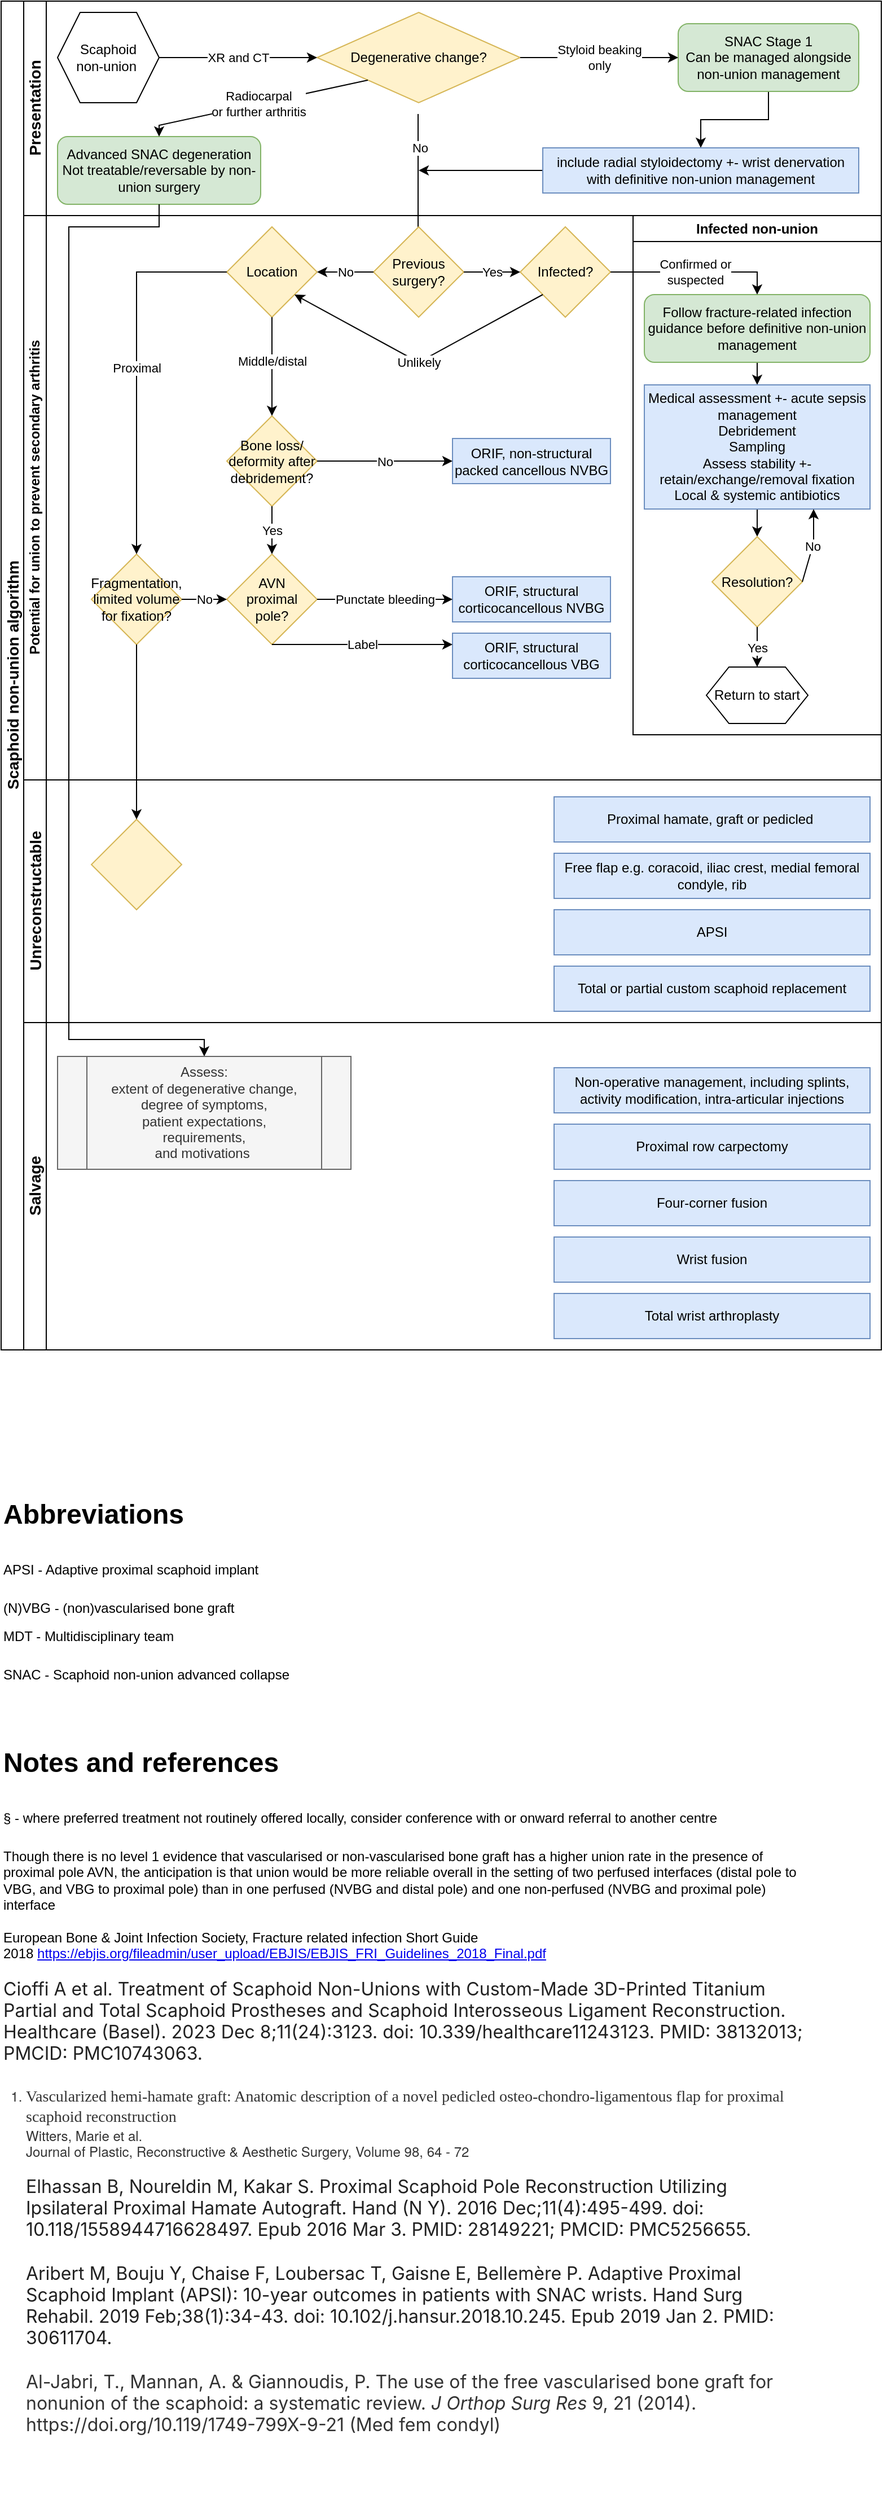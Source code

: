 <mxfile version="24.7.17">
  <diagram id="prtHgNgQTEPvFCAcTncT" name="Page-1">
    <mxGraphModel dx="905" dy="982" grid="1" gridSize="10" guides="1" tooltips="1" connect="1" arrows="1" fold="1" page="1" pageScale="1" pageWidth="827" pageHeight="1169" math="0" shadow="0">
      <root>
        <mxCell id="0" />
        <mxCell id="1" parent="0" />
        <mxCell id="dNxyNK7c78bLwvsdeMH5-19" value="Scaphoid non-union algorithm" style="swimlane;html=1;childLayout=stackLayout;resizeParent=1;resizeParentMax=0;horizontal=0;startSize=20;horizontalStack=0;fontSize=14;" parent="1" vertex="1">
          <mxGeometry x="40" y="40" width="780" height="1195" as="geometry" />
        </mxCell>
        <mxCell id="dNxyNK7c78bLwvsdeMH5-20" value="Presentation" style="swimlane;html=1;startSize=20;horizontal=0;fontSize=14;" parent="dNxyNK7c78bLwvsdeMH5-19" vertex="1">
          <mxGeometry x="20" width="760" height="190" as="geometry" />
        </mxCell>
        <mxCell id="KyIwBhKpUNpI25Vdc8Lh-61" value="Degenerative change?" style="rhombus;whiteSpace=wrap;html=1;fillColor=#fff2cc;strokeColor=#d6b656;" parent="dNxyNK7c78bLwvsdeMH5-20" vertex="1">
          <mxGeometry x="260" y="10" width="180" height="80" as="geometry" />
        </mxCell>
        <mxCell id="KyIwBhKpUNpI25Vdc8Lh-89" value="" style="edgeStyle=orthogonalEdgeStyle;rounded=0;orthogonalLoop=1;jettySize=auto;html=1;" parent="dNxyNK7c78bLwvsdeMH5-20" source="KyIwBhKpUNpI25Vdc8Lh-63" target="KyIwBhKpUNpI25Vdc8Lh-88" edge="1">
          <mxGeometry relative="1" as="geometry" />
        </mxCell>
        <mxCell id="KyIwBhKpUNpI25Vdc8Lh-63" value="SNAC Stage 1&lt;div&gt;Can be managed alongside non-union management&lt;/div&gt;" style="rounded=1;whiteSpace=wrap;html=1;fillColor=#d5e8d4;strokeColor=#82b366;" parent="dNxyNK7c78bLwvsdeMH5-20" vertex="1">
          <mxGeometry x="580" y="20" width="160" height="60" as="geometry" />
        </mxCell>
        <mxCell id="KyIwBhKpUNpI25Vdc8Lh-64" value="" style="endArrow=classic;html=1;rounded=0;entryX=0;entryY=0.5;entryDx=0;entryDy=0;exitX=1;exitY=0.5;exitDx=0;exitDy=0;" parent="dNxyNK7c78bLwvsdeMH5-20" source="KyIwBhKpUNpI25Vdc8Lh-61" target="KyIwBhKpUNpI25Vdc8Lh-63" edge="1">
          <mxGeometry relative="1" as="geometry">
            <mxPoint x="390" y="49.5" as="sourcePoint" />
            <mxPoint x="490" y="49.5" as="targetPoint" />
          </mxGeometry>
        </mxCell>
        <mxCell id="KyIwBhKpUNpI25Vdc8Lh-65" value="Styloid beaking&lt;div&gt;only&lt;/div&gt;" style="edgeLabel;resizable=0;html=1;;align=center;verticalAlign=middle;" parent="KyIwBhKpUNpI25Vdc8Lh-64" connectable="0" vertex="1">
          <mxGeometry relative="1" as="geometry" />
        </mxCell>
        <mxCell id="KyIwBhKpUNpI25Vdc8Lh-66" value="Scaphoid&lt;div&gt;non-union&amp;nbsp;&lt;/div&gt;" style="shape=hexagon;perimeter=hexagonPerimeter2;whiteSpace=wrap;html=1;fixedSize=1;" parent="dNxyNK7c78bLwvsdeMH5-20" vertex="1">
          <mxGeometry x="30" y="10" width="90" height="80" as="geometry" />
        </mxCell>
        <mxCell id="KyIwBhKpUNpI25Vdc8Lh-59" value="Advanced SNAC degeneration&lt;div&gt;Not treatable/reversable by non-union surgery&lt;/div&gt;" style="rounded=1;whiteSpace=wrap;html=1;fillColor=#d5e8d4;strokeColor=#82b366;" parent="dNxyNK7c78bLwvsdeMH5-20" vertex="1">
          <mxGeometry x="30" y="120" width="180" height="60" as="geometry" />
        </mxCell>
        <mxCell id="KyIwBhKpUNpI25Vdc8Lh-67" value="" style="endArrow=classic;html=1;rounded=0;exitX=0;exitY=1;exitDx=0;exitDy=0;entryX=0.5;entryY=0;entryDx=0;entryDy=0;" parent="dNxyNK7c78bLwvsdeMH5-20" source="KyIwBhKpUNpI25Vdc8Lh-61" target="KyIwBhKpUNpI25Vdc8Lh-59" edge="1">
          <mxGeometry relative="1" as="geometry">
            <mxPoint x="240" y="90" as="sourcePoint" />
            <mxPoint x="60" y="150" as="targetPoint" />
            <Array as="points">
              <mxPoint x="120" y="110" />
            </Array>
          </mxGeometry>
        </mxCell>
        <mxCell id="KyIwBhKpUNpI25Vdc8Lh-68" value="Radiocarpal&lt;div&gt;or further arthritis&lt;/div&gt;" style="edgeLabel;resizable=0;html=1;;align=center;verticalAlign=middle;" parent="KyIwBhKpUNpI25Vdc8Lh-67" connectable="0" vertex="1">
          <mxGeometry relative="1" as="geometry" />
        </mxCell>
        <mxCell id="KyIwBhKpUNpI25Vdc8Lh-69" value="" style="endArrow=classic;html=1;rounded=0;exitX=1;exitY=0.5;exitDx=0;exitDy=0;entryX=0;entryY=0.5;entryDx=0;entryDy=0;" parent="dNxyNK7c78bLwvsdeMH5-20" source="KyIwBhKpUNpI25Vdc8Lh-66" target="KyIwBhKpUNpI25Vdc8Lh-61" edge="1">
          <mxGeometry relative="1" as="geometry">
            <mxPoint x="130" y="49.5" as="sourcePoint" />
            <mxPoint x="230" y="49.5" as="targetPoint" />
          </mxGeometry>
        </mxCell>
        <mxCell id="KyIwBhKpUNpI25Vdc8Lh-70" value="XR and CT" style="edgeLabel;resizable=0;html=1;;align=center;verticalAlign=middle;" parent="KyIwBhKpUNpI25Vdc8Lh-69" connectable="0" vertex="1">
          <mxGeometry relative="1" as="geometry" />
        </mxCell>
        <mxCell id="GJUMKdBJynLQCOJIfzVS-9" style="edgeStyle=orthogonalEdgeStyle;rounded=0;orthogonalLoop=1;jettySize=auto;html=1;exitX=0;exitY=0.5;exitDx=0;exitDy=0;" parent="dNxyNK7c78bLwvsdeMH5-20" source="KyIwBhKpUNpI25Vdc8Lh-88" edge="1">
          <mxGeometry relative="1" as="geometry">
            <mxPoint x="350" y="150" as="targetPoint" />
          </mxGeometry>
        </mxCell>
        <mxCell id="KyIwBhKpUNpI25Vdc8Lh-88" value="include radial styloidectomy +- wrist denervation with definitive non-union management" style="rounded=0;whiteSpace=wrap;html=1;fontFamily=Helvetica;fontSize=12;align=center;fillColor=#dae8fc;strokeColor=#6c8ebf;" parent="dNxyNK7c78bLwvsdeMH5-20" vertex="1">
          <mxGeometry x="460" y="130" width="280" height="40" as="geometry" />
        </mxCell>
        <mxCell id="GJUMKdBJynLQCOJIfzVS-7" value="" style="endArrow=classic;html=1;rounded=0;exitX=0.5;exitY=1;exitDx=0;exitDy=0;" parent="dNxyNK7c78bLwvsdeMH5-20" edge="1">
          <mxGeometry relative="1" as="geometry">
            <mxPoint x="349.5" y="100" as="sourcePoint" />
            <mxPoint x="349.5" y="270" as="targetPoint" />
            <Array as="points">
              <mxPoint x="349.5" y="130" />
            </Array>
          </mxGeometry>
        </mxCell>
        <mxCell id="GJUMKdBJynLQCOJIfzVS-8" value="No" style="edgeLabel;resizable=0;html=1;;align=center;verticalAlign=middle;" parent="GJUMKdBJynLQCOJIfzVS-7" connectable="0" vertex="1">
          <mxGeometry relative="1" as="geometry">
            <mxPoint x="1" y="-55" as="offset" />
          </mxGeometry>
        </mxCell>
        <mxCell id="dNxyNK7c78bLwvsdeMH5-21" value="Potential for union to prevent secondary arthritis" style="swimlane;html=1;startSize=20;horizontal=0;" parent="dNxyNK7c78bLwvsdeMH5-19" vertex="1">
          <mxGeometry x="20" y="190" width="760" height="500" as="geometry" />
        </mxCell>
        <mxCell id="KyIwBhKpUNpI25Vdc8Lh-51" value="Infected non-union" style="swimlane;whiteSpace=wrap;html=1;" parent="dNxyNK7c78bLwvsdeMH5-21" vertex="1">
          <mxGeometry x="540" width="220" height="460" as="geometry" />
        </mxCell>
        <mxCell id="GJUMKdBJynLQCOJIfzVS-12" style="edgeStyle=orthogonalEdgeStyle;rounded=0;orthogonalLoop=1;jettySize=auto;html=1;exitX=0.5;exitY=1;exitDx=0;exitDy=0;entryX=0.5;entryY=0;entryDx=0;entryDy=0;" parent="KyIwBhKpUNpI25Vdc8Lh-51" source="GJUMKdBJynLQCOJIfzVS-5" target="GJUMKdBJynLQCOJIfzVS-6" edge="1">
          <mxGeometry relative="1" as="geometry" />
        </mxCell>
        <mxCell id="GJUMKdBJynLQCOJIfzVS-5" value="Follow fracture-related infection guidance before definitive non-union management" style="rounded=1;whiteSpace=wrap;html=1;fillColor=#d5e8d4;strokeColor=#82b366;" parent="KyIwBhKpUNpI25Vdc8Lh-51" vertex="1">
          <mxGeometry x="10" y="70" width="200" height="60" as="geometry" />
        </mxCell>
        <mxCell id="GJUMKdBJynLQCOJIfzVS-14" value="" style="edgeStyle=orthogonalEdgeStyle;rounded=0;orthogonalLoop=1;jettySize=auto;html=1;" parent="KyIwBhKpUNpI25Vdc8Lh-51" source="GJUMKdBJynLQCOJIfzVS-6" target="GJUMKdBJynLQCOJIfzVS-13" edge="1">
          <mxGeometry relative="1" as="geometry" />
        </mxCell>
        <mxCell id="GJUMKdBJynLQCOJIfzVS-6" value="Medical assessment +- acute sepsis management&lt;div&gt;Debridement&lt;/div&gt;&lt;div&gt;Sampling&lt;/div&gt;&lt;div&gt;Assess stability +- retain/exchange/removal fixation&lt;/div&gt;&lt;div&gt;Local &amp;amp; systemic antibiotics&lt;/div&gt;" style="rounded=0;whiteSpace=wrap;html=1;fontFamily=Helvetica;fontSize=12;align=center;fillColor=#dae8fc;strokeColor=#6c8ebf;" parent="KyIwBhKpUNpI25Vdc8Lh-51" vertex="1">
          <mxGeometry x="10" y="150" width="200" height="110" as="geometry" />
        </mxCell>
        <mxCell id="GJUMKdBJynLQCOJIfzVS-13" value="Resolution?" style="rhombus;whiteSpace=wrap;html=1;fillColor=#fff2cc;strokeColor=#d6b656;rounded=0;" parent="KyIwBhKpUNpI25Vdc8Lh-51" vertex="1">
          <mxGeometry x="70" y="284.5" width="80" height="80" as="geometry" />
        </mxCell>
        <mxCell id="GJUMKdBJynLQCOJIfzVS-15" value="" style="endArrow=classic;html=1;rounded=0;exitX=1;exitY=0.5;exitDx=0;exitDy=0;entryX=0.75;entryY=1;entryDx=0;entryDy=0;" parent="KyIwBhKpUNpI25Vdc8Lh-51" source="GJUMKdBJynLQCOJIfzVS-13" target="GJUMKdBJynLQCOJIfzVS-6" edge="1">
          <mxGeometry relative="1" as="geometry">
            <mxPoint x="170" y="320" as="sourcePoint" />
            <mxPoint x="270" y="320" as="targetPoint" />
            <Array as="points">
              <mxPoint x="160" y="290" />
            </Array>
          </mxGeometry>
        </mxCell>
        <mxCell id="GJUMKdBJynLQCOJIfzVS-16" value="No" style="edgeLabel;resizable=0;html=1;;align=center;verticalAlign=middle;" parent="GJUMKdBJynLQCOJIfzVS-15" connectable="0" vertex="1">
          <mxGeometry relative="1" as="geometry" />
        </mxCell>
        <mxCell id="GJUMKdBJynLQCOJIfzVS-17" value="Return to start" style="shape=hexagon;perimeter=hexagonPerimeter2;whiteSpace=wrap;html=1;fixedSize=1;" parent="KyIwBhKpUNpI25Vdc8Lh-51" vertex="1">
          <mxGeometry x="65" y="400" width="90" height="50" as="geometry" />
        </mxCell>
        <mxCell id="GJUMKdBJynLQCOJIfzVS-20" value="" style="endArrow=classic;html=1;rounded=0;exitX=0.5;exitY=1;exitDx=0;exitDy=0;entryX=0.5;entryY=0;entryDx=0;entryDy=0;" parent="KyIwBhKpUNpI25Vdc8Lh-51" source="GJUMKdBJynLQCOJIfzVS-13" target="GJUMKdBJynLQCOJIfzVS-17" edge="1">
          <mxGeometry relative="1" as="geometry">
            <mxPoint x="-240" y="340" as="sourcePoint" />
            <mxPoint x="-140" y="340" as="targetPoint" />
          </mxGeometry>
        </mxCell>
        <mxCell id="GJUMKdBJynLQCOJIfzVS-21" value="Yes" style="edgeLabel;resizable=0;html=1;;align=center;verticalAlign=middle;" parent="GJUMKdBJynLQCOJIfzVS-20" connectable="0" vertex="1">
          <mxGeometry relative="1" as="geometry" />
        </mxCell>
        <mxCell id="GJUMKdBJynLQCOJIfzVS-1" value="Previous surgery?" style="rhombus;whiteSpace=wrap;html=1;fillColor=#fff2cc;strokeColor=#d6b656;" parent="dNxyNK7c78bLwvsdeMH5-21" vertex="1">
          <mxGeometry x="310" y="10" width="80" height="80" as="geometry" />
        </mxCell>
        <mxCell id="GJUMKdBJynLQCOJIfzVS-3" value="Infected?" style="rhombus;whiteSpace=wrap;html=1;fillColor=#fff2cc;strokeColor=#d6b656;" parent="dNxyNK7c78bLwvsdeMH5-21" vertex="1">
          <mxGeometry x="440" y="10" width="80" height="80" as="geometry" />
        </mxCell>
        <mxCell id="GJUMKdBJynLQCOJIfzVS-10" value="" style="endArrow=classic;html=1;rounded=0;exitX=1;exitY=0.5;exitDx=0;exitDy=0;entryX=0.5;entryY=0;entryDx=0;entryDy=0;" parent="dNxyNK7c78bLwvsdeMH5-21" source="GJUMKdBJynLQCOJIfzVS-3" target="GJUMKdBJynLQCOJIfzVS-5" edge="1">
          <mxGeometry relative="1" as="geometry">
            <mxPoint x="300" y="150" as="sourcePoint" />
            <mxPoint x="400" y="150" as="targetPoint" />
            <Array as="points">
              <mxPoint x="650" y="50" />
            </Array>
          </mxGeometry>
        </mxCell>
        <mxCell id="GJUMKdBJynLQCOJIfzVS-11" value="Confirmed or&lt;div&gt;suspected&lt;/div&gt;" style="edgeLabel;resizable=0;html=1;;align=center;verticalAlign=middle;" parent="GJUMKdBJynLQCOJIfzVS-10" connectable="0" vertex="1">
          <mxGeometry relative="1" as="geometry" />
        </mxCell>
        <mxCell id="GJUMKdBJynLQCOJIfzVS-22" value="Location" style="rhombus;whiteSpace=wrap;html=1;fillColor=#fff2cc;strokeColor=#d6b656;" parent="dNxyNK7c78bLwvsdeMH5-21" vertex="1">
          <mxGeometry x="180" y="10" width="80" height="80" as="geometry" />
        </mxCell>
        <mxCell id="GJUMKdBJynLQCOJIfzVS-26" value="Bone loss/&lt;div&gt;deformity after debridement?&lt;/div&gt;" style="rhombus;whiteSpace=wrap;html=1;fillColor=#fff2cc;strokeColor=#d6b656;" parent="dNxyNK7c78bLwvsdeMH5-21" vertex="1">
          <mxGeometry x="180" y="177.5" width="80" height="80" as="geometry" />
        </mxCell>
        <mxCell id="GJUMKdBJynLQCOJIfzVS-30" value="Fragmentation, limited volume for fixation?" style="rhombus;whiteSpace=wrap;html=1;fillColor=#fff2cc;strokeColor=#d6b656;" parent="dNxyNK7c78bLwvsdeMH5-21" vertex="1">
          <mxGeometry x="60" y="300" width="80" height="80" as="geometry" />
        </mxCell>
        <mxCell id="GJUMKdBJynLQCOJIfzVS-32" value="AVN&lt;div&gt;proximal&lt;/div&gt;&lt;div&gt;pole?&lt;/div&gt;" style="rhombus;whiteSpace=wrap;html=1;fillColor=#fff2cc;strokeColor=#d6b656;" parent="dNxyNK7c78bLwvsdeMH5-21" vertex="1">
          <mxGeometry x="180" y="300" width="80" height="80" as="geometry" />
        </mxCell>
        <mxCell id="DTwYqxWka7T2AqBQr2B2-1" value="" style="endArrow=classic;html=1;rounded=0;exitX=0;exitY=0.5;exitDx=0;exitDy=0;entryX=0.5;entryY=0;entryDx=0;entryDy=0;" parent="dNxyNK7c78bLwvsdeMH5-21" source="GJUMKdBJynLQCOJIfzVS-22" target="GJUMKdBJynLQCOJIfzVS-30" edge="1">
          <mxGeometry relative="1" as="geometry">
            <mxPoint x="99.5" y="90" as="sourcePoint" />
            <mxPoint x="99.5" y="160" as="targetPoint" />
            <Array as="points">
              <mxPoint x="100" y="50" />
              <mxPoint x="100" y="130" />
            </Array>
          </mxGeometry>
        </mxCell>
        <mxCell id="DTwYqxWka7T2AqBQr2B2-2" value="Proximal" style="edgeLabel;resizable=0;html=1;;align=center;verticalAlign=middle;" parent="DTwYqxWka7T2AqBQr2B2-1" connectable="0" vertex="1">
          <mxGeometry relative="1" as="geometry" />
        </mxCell>
        <mxCell id="GJUMKdBJynLQCOJIfzVS-24" value="" style="endArrow=classic;html=1;rounded=0;exitX=0.5;exitY=1;exitDx=0;exitDy=0;entryX=0.5;entryY=0;entryDx=0;entryDy=0;" parent="dNxyNK7c78bLwvsdeMH5-21" source="GJUMKdBJynLQCOJIfzVS-22" target="GJUMKdBJynLQCOJIfzVS-26" edge="1">
          <mxGeometry relative="1" as="geometry">
            <mxPoint x="330" y="320" as="sourcePoint" />
            <mxPoint x="190" y="180" as="targetPoint" />
          </mxGeometry>
        </mxCell>
        <mxCell id="GJUMKdBJynLQCOJIfzVS-25" value="Middle/distal" style="edgeLabel;resizable=0;html=1;;align=center;verticalAlign=middle;" parent="GJUMKdBJynLQCOJIfzVS-24" connectable="0" vertex="1">
          <mxGeometry relative="1" as="geometry">
            <mxPoint y="-5" as="offset" />
          </mxGeometry>
        </mxCell>
        <mxCell id="DTwYqxWka7T2AqBQr2B2-3" value="" style="endArrow=classic;html=1;rounded=0;exitX=0;exitY=0.5;exitDx=0;exitDy=0;entryX=1;entryY=0.5;entryDx=0;entryDy=0;" parent="dNxyNK7c78bLwvsdeMH5-21" source="GJUMKdBJynLQCOJIfzVS-1" target="GJUMKdBJynLQCOJIfzVS-22" edge="1">
          <mxGeometry relative="1" as="geometry">
            <mxPoint x="300" y="430" as="sourcePoint" />
            <mxPoint x="400" y="430" as="targetPoint" />
          </mxGeometry>
        </mxCell>
        <mxCell id="DTwYqxWka7T2AqBQr2B2-4" value="No" style="edgeLabel;resizable=0;html=1;;align=center;verticalAlign=middle;" parent="DTwYqxWka7T2AqBQr2B2-3" connectable="0" vertex="1">
          <mxGeometry relative="1" as="geometry" />
        </mxCell>
        <mxCell id="DTwYqxWka7T2AqBQr2B2-5" value="" style="endArrow=classic;html=1;rounded=0;exitX=1;exitY=0.5;exitDx=0;exitDy=0;entryX=0;entryY=0.5;entryDx=0;entryDy=0;" parent="dNxyNK7c78bLwvsdeMH5-21" source="GJUMKdBJynLQCOJIfzVS-1" target="GJUMKdBJynLQCOJIfzVS-3" edge="1">
          <mxGeometry relative="1" as="geometry">
            <mxPoint x="320" y="270" as="sourcePoint" />
            <mxPoint x="420" y="270" as="targetPoint" />
          </mxGeometry>
        </mxCell>
        <mxCell id="DTwYqxWka7T2AqBQr2B2-6" value="Yes" style="edgeLabel;resizable=0;html=1;;align=center;verticalAlign=middle;" parent="DTwYqxWka7T2AqBQr2B2-5" connectable="0" vertex="1">
          <mxGeometry relative="1" as="geometry" />
        </mxCell>
        <mxCell id="DTwYqxWka7T2AqBQr2B2-7" value="" style="endArrow=classic;html=1;rounded=0;exitX=0;exitY=1;exitDx=0;exitDy=0;entryX=1;entryY=1;entryDx=0;entryDy=0;" parent="dNxyNK7c78bLwvsdeMH5-21" source="GJUMKdBJynLQCOJIfzVS-3" target="GJUMKdBJynLQCOJIfzVS-22" edge="1">
          <mxGeometry relative="1" as="geometry">
            <mxPoint x="300" y="120" as="sourcePoint" />
            <mxPoint x="400" y="120" as="targetPoint" />
            <Array as="points">
              <mxPoint x="350" y="130" />
            </Array>
          </mxGeometry>
        </mxCell>
        <mxCell id="DTwYqxWka7T2AqBQr2B2-8" value="Unlikely" style="edgeLabel;resizable=0;html=1;;align=center;verticalAlign=middle;" parent="DTwYqxWka7T2AqBQr2B2-7" connectable="0" vertex="1">
          <mxGeometry relative="1" as="geometry" />
        </mxCell>
        <mxCell id="DTwYqxWka7T2AqBQr2B2-9" value="ORIF, non-structural packed cancellous NVBG" style="rounded=0;whiteSpace=wrap;html=1;fontFamily=Helvetica;fontSize=12;align=center;fillColor=#dae8fc;strokeColor=#6c8ebf;" parent="dNxyNK7c78bLwvsdeMH5-21" vertex="1">
          <mxGeometry x="380" y="197.5" width="140" height="40" as="geometry" />
        </mxCell>
        <mxCell id="DTwYqxWka7T2AqBQr2B2-12" value="" style="endArrow=classic;html=1;rounded=0;exitX=1;exitY=0.5;exitDx=0;exitDy=0;entryX=0;entryY=0.5;entryDx=0;entryDy=0;" parent="dNxyNK7c78bLwvsdeMH5-21" source="GJUMKdBJynLQCOJIfzVS-26" target="DTwYqxWka7T2AqBQr2B2-9" edge="1">
          <mxGeometry relative="1" as="geometry">
            <mxPoint x="320" y="60" as="sourcePoint" />
            <mxPoint x="270" y="60" as="targetPoint" />
          </mxGeometry>
        </mxCell>
        <mxCell id="DTwYqxWka7T2AqBQr2B2-13" value="No" style="edgeLabel;resizable=0;html=1;;align=center;verticalAlign=middle;" parent="DTwYqxWka7T2AqBQr2B2-12" connectable="0" vertex="1">
          <mxGeometry relative="1" as="geometry" />
        </mxCell>
        <mxCell id="DTwYqxWka7T2AqBQr2B2-14" value="" style="endArrow=classic;html=1;rounded=0;exitX=1;exitY=0.5;exitDx=0;exitDy=0;" parent="dNxyNK7c78bLwvsdeMH5-21" source="GJUMKdBJynLQCOJIfzVS-30" target="GJUMKdBJynLQCOJIfzVS-32" edge="1">
          <mxGeometry relative="1" as="geometry">
            <mxPoint x="330" y="70" as="sourcePoint" />
            <mxPoint x="280" y="70" as="targetPoint" />
            <Array as="points" />
          </mxGeometry>
        </mxCell>
        <mxCell id="DTwYqxWka7T2AqBQr2B2-15" value="No" style="edgeLabel;resizable=0;html=1;;align=center;verticalAlign=middle;" parent="DTwYqxWka7T2AqBQr2B2-14" connectable="0" vertex="1">
          <mxGeometry relative="1" as="geometry" />
        </mxCell>
        <mxCell id="DTwYqxWka7T2AqBQr2B2-17" value="" style="endArrow=classic;html=1;rounded=0;exitX=0.5;exitY=1;exitDx=0;exitDy=0;entryX=0.5;entryY=0;entryDx=0;entryDy=0;" parent="dNxyNK7c78bLwvsdeMH5-21" source="GJUMKdBJynLQCOJIfzVS-26" target="GJUMKdBJynLQCOJIfzVS-32" edge="1">
          <mxGeometry relative="1" as="geometry">
            <mxPoint x="240" y="270" as="sourcePoint" />
            <mxPoint x="290" y="270" as="targetPoint" />
          </mxGeometry>
        </mxCell>
        <mxCell id="DTwYqxWka7T2AqBQr2B2-18" value="Yes" style="edgeLabel;resizable=0;html=1;;align=center;verticalAlign=middle;" parent="DTwYqxWka7T2AqBQr2B2-17" connectable="0" vertex="1">
          <mxGeometry relative="1" as="geometry" />
        </mxCell>
        <mxCell id="DTwYqxWka7T2AqBQr2B2-19" value="ORIF, structural corticocancellous NVBG" style="rounded=0;whiteSpace=wrap;html=1;fontFamily=Helvetica;fontSize=12;align=center;fillColor=#dae8fc;strokeColor=#6c8ebf;" parent="dNxyNK7c78bLwvsdeMH5-21" vertex="1">
          <mxGeometry x="380" y="320" width="140" height="40" as="geometry" />
        </mxCell>
        <mxCell id="DTwYqxWka7T2AqBQr2B2-20" value="ORIF, structural corticocancellous VBG" style="rounded=0;whiteSpace=wrap;html=1;fontFamily=Helvetica;fontSize=12;align=center;fillColor=#dae8fc;strokeColor=#6c8ebf;" parent="dNxyNK7c78bLwvsdeMH5-21" vertex="1">
          <mxGeometry x="380" y="370" width="140" height="40" as="geometry" />
        </mxCell>
        <mxCell id="DTwYqxWka7T2AqBQr2B2-21" value="" style="endArrow=classic;html=1;rounded=0;exitX=1;exitY=0.5;exitDx=0;exitDy=0;entryX=0;entryY=0.5;entryDx=0;entryDy=0;" parent="dNxyNK7c78bLwvsdeMH5-21" source="GJUMKdBJynLQCOJIfzVS-32" target="DTwYqxWka7T2AqBQr2B2-19" edge="1">
          <mxGeometry relative="1" as="geometry">
            <mxPoint x="270" y="339.66" as="sourcePoint" />
            <mxPoint x="370" y="339.66" as="targetPoint" />
          </mxGeometry>
        </mxCell>
        <mxCell id="DTwYqxWka7T2AqBQr2B2-22" value="Punctate bleeding" style="edgeLabel;resizable=0;html=1;;align=center;verticalAlign=middle;" parent="DTwYqxWka7T2AqBQr2B2-21" connectable="0" vertex="1">
          <mxGeometry relative="1" as="geometry" />
        </mxCell>
        <mxCell id="V9zsYjX7iu7tiQ65q-al-1" value="" style="endArrow=classic;html=1;rounded=0;exitX=0.5;exitY=1;exitDx=0;exitDy=0;" edge="1" parent="dNxyNK7c78bLwvsdeMH5-21" source="GJUMKdBJynLQCOJIfzVS-32">
          <mxGeometry relative="1" as="geometry">
            <mxPoint x="260" y="390" as="sourcePoint" />
            <mxPoint x="380" y="380" as="targetPoint" />
          </mxGeometry>
        </mxCell>
        <mxCell id="V9zsYjX7iu7tiQ65q-al-2" value="Label" style="edgeLabel;resizable=0;html=1;;align=center;verticalAlign=middle;" connectable="0" vertex="1" parent="V9zsYjX7iu7tiQ65q-al-1">
          <mxGeometry relative="1" as="geometry" />
        </mxCell>
        <mxCell id="dNxyNK7c78bLwvsdeMH5-22" value="Unreconstructable" style="swimlane;html=1;startSize=20;horizontal=0;fontSize=14;" parent="dNxyNK7c78bLwvsdeMH5-19" vertex="1">
          <mxGeometry x="20" y="690" width="760" height="215" as="geometry">
            <mxRectangle x="20" y="320" width="670" height="30" as="alternateBounds" />
          </mxGeometry>
        </mxCell>
        <mxCell id="KyIwBhKpUNpI25Vdc8Lh-74" value="Total or partial custom scaphoid replacement" style="rounded=0;whiteSpace=wrap;html=1;fontFamily=Helvetica;fontSize=12;align=center;fillColor=#dae8fc;strokeColor=#6c8ebf;" parent="dNxyNK7c78bLwvsdeMH5-22" vertex="1">
          <mxGeometry x="470" y="165" width="280" height="40" as="geometry" />
        </mxCell>
        <mxCell id="KyIwBhKpUNpI25Vdc8Lh-75" value="APSI" style="rounded=0;whiteSpace=wrap;html=1;fontFamily=Helvetica;fontSize=12;align=center;fillColor=#dae8fc;strokeColor=#6c8ebf;" parent="dNxyNK7c78bLwvsdeMH5-22" vertex="1">
          <mxGeometry x="470" y="115" width="280" height="40" as="geometry" />
        </mxCell>
        <mxCell id="KyIwBhKpUNpI25Vdc8Lh-76" value="Free flap e.g. coracoid, iliac crest, medial femoral condyle, rib" style="rounded=0;whiteSpace=wrap;html=1;fontFamily=Helvetica;fontSize=12;align=center;fillColor=#dae8fc;strokeColor=#6c8ebf;" parent="dNxyNK7c78bLwvsdeMH5-22" vertex="1">
          <mxGeometry x="470" y="65" width="280" height="40" as="geometry" />
        </mxCell>
        <mxCell id="KyIwBhKpUNpI25Vdc8Lh-78" value="Proximal hamate, graft or pedicled&amp;nbsp;" style="rounded=0;whiteSpace=wrap;html=1;fontFamily=Helvetica;fontSize=12;align=center;fillColor=#dae8fc;strokeColor=#6c8ebf;" parent="dNxyNK7c78bLwvsdeMH5-22" vertex="1">
          <mxGeometry x="470" y="15" width="280" height="40" as="geometry" />
        </mxCell>
        <mxCell id="GJUMKdBJynLQCOJIfzVS-34" value="" style="rhombus;whiteSpace=wrap;html=1;fillColor=#fff2cc;strokeColor=#d6b656;" parent="dNxyNK7c78bLwvsdeMH5-22" vertex="1">
          <mxGeometry x="60" y="35" width="80" height="80" as="geometry" />
        </mxCell>
        <mxCell id="DTwYqxWka7T2AqBQr2B2-16" value="" style="endArrow=classic;html=1;rounded=0;exitX=0.5;exitY=1;exitDx=0;exitDy=0;entryX=0.5;entryY=0;entryDx=0;entryDy=0;" parent="dNxyNK7c78bLwvsdeMH5-22" source="KyIwBhKpUNpI25Vdc8Lh-59" target="KyIwBhKpUNpI25Vdc8Lh-54" edge="1">
          <mxGeometry width="50" height="50" relative="1" as="geometry">
            <mxPoint x="230" y="-290" as="sourcePoint" />
            <mxPoint x="280" y="-340" as="targetPoint" />
            <Array as="points">
              <mxPoint x="120" y="-490" />
              <mxPoint x="40" y="-490" />
              <mxPoint x="40" y="230" />
              <mxPoint x="160" y="230" />
            </Array>
          </mxGeometry>
        </mxCell>
        <mxCell id="KyIwBhKpUNpI25Vdc8Lh-34" value="Salvage" style="swimlane;html=1;startSize=20;horizontal=0;fontSize=14;" parent="dNxyNK7c78bLwvsdeMH5-19" vertex="1">
          <mxGeometry x="20" y="905" width="760" height="290" as="geometry">
            <mxRectangle x="20" y="240" width="430" height="30" as="alternateBounds" />
          </mxGeometry>
        </mxCell>
        <mxCell id="KyIwBhKpUNpI25Vdc8Lh-36" value="Non-operative management, including splints, activity modification, intra-articular injections" style="rounded=0;whiteSpace=wrap;html=1;fontFamily=Helvetica;fontSize=12;align=center;fillColor=#dae8fc;strokeColor=#6c8ebf;" parent="KyIwBhKpUNpI25Vdc8Lh-34" vertex="1">
          <mxGeometry x="470" y="40" width="280" height="40" as="geometry" />
        </mxCell>
        <mxCell id="KyIwBhKpUNpI25Vdc8Lh-54" value="Assess:&lt;div&gt;extent of degenerative change,&lt;/div&gt;&lt;div&gt;degree of symptoms,&lt;/div&gt;&lt;div&gt;patient expectations,&lt;/div&gt;&lt;div&gt;requirements,&lt;/div&gt;&lt;div&gt;and motivations&amp;nbsp;&lt;/div&gt;" style="shape=process;whiteSpace=wrap;html=1;backgroundOutline=1;fillColor=#f5f5f5;fontColor=#333333;strokeColor=#666666;" parent="KyIwBhKpUNpI25Vdc8Lh-34" vertex="1">
          <mxGeometry x="30" y="30" width="260" height="100" as="geometry" />
        </mxCell>
        <mxCell id="KyIwBhKpUNpI25Vdc8Lh-55" value="Proximal row carpectomy" style="rounded=0;whiteSpace=wrap;html=1;fontFamily=Helvetica;fontSize=12;align=center;fillColor=#dae8fc;strokeColor=#6c8ebf;" parent="KyIwBhKpUNpI25Vdc8Lh-34" vertex="1">
          <mxGeometry x="470" y="90" width="280" height="40" as="geometry" />
        </mxCell>
        <mxCell id="KyIwBhKpUNpI25Vdc8Lh-56" value="Four-corner fusion" style="rounded=0;whiteSpace=wrap;html=1;fontFamily=Helvetica;fontSize=12;align=center;fillColor=#dae8fc;strokeColor=#6c8ebf;" parent="KyIwBhKpUNpI25Vdc8Lh-34" vertex="1">
          <mxGeometry x="470" y="140" width="280" height="40" as="geometry" />
        </mxCell>
        <mxCell id="KyIwBhKpUNpI25Vdc8Lh-57" value="Total wrist arthroplasty" style="rounded=0;whiteSpace=wrap;html=1;fontFamily=Helvetica;fontSize=12;align=center;fillColor=#dae8fc;strokeColor=#6c8ebf;" parent="KyIwBhKpUNpI25Vdc8Lh-34" vertex="1">
          <mxGeometry x="470" y="240" width="280" height="40" as="geometry" />
        </mxCell>
        <mxCell id="KyIwBhKpUNpI25Vdc8Lh-58" value="Wrist fusion" style="rounded=0;whiteSpace=wrap;html=1;fontFamily=Helvetica;fontSize=12;align=center;fillColor=#dae8fc;strokeColor=#6c8ebf;" parent="KyIwBhKpUNpI25Vdc8Lh-34" vertex="1">
          <mxGeometry x="470" y="190" width="280" height="40" as="geometry" />
        </mxCell>
        <mxCell id="GJUMKdBJynLQCOJIfzVS-35" value="" style="edgeStyle=orthogonalEdgeStyle;rounded=0;orthogonalLoop=1;jettySize=auto;html=1;" parent="dNxyNK7c78bLwvsdeMH5-19" source="GJUMKdBJynLQCOJIfzVS-30" target="GJUMKdBJynLQCOJIfzVS-34" edge="1">
          <mxGeometry relative="1" as="geometry" />
        </mxCell>
        <mxCell id="GJUMKdBJynLQCOJIfzVS-18" value="&lt;h1 style=&quot;margin-top: 0px;&quot;&gt;Abbreviations&lt;/h1&gt;&lt;h1 style=&quot;margin-top: 0px;&quot;&gt;&lt;span style=&quot;font-size: 12px; font-weight: normal;&quot;&gt;APSI - Adaptive proximal scaphoid implant&lt;/span&gt;&lt;/h1&gt;&lt;div&gt;&lt;span style=&quot;font-size: 12px; font-weight: normal;&quot;&gt;(N)VBG - (non)vascularised bone graft&amp;nbsp;&lt;/span&gt;&lt;/div&gt;&lt;h1 style=&quot;margin-top: 0px;&quot;&gt;&lt;span style=&quot;font-size: 12px; font-weight: normal;&quot;&gt;MDT - Multidisciplinary team&lt;/span&gt;&lt;/h1&gt;&lt;div&gt;&lt;span style=&quot;font-size: 12px; font-weight: normal;&quot;&gt;SNAC - Scaphoid non-union advanced collapse&lt;/span&gt;&lt;/div&gt;" style="text;html=1;whiteSpace=wrap;overflow=hidden;rounded=0;" parent="1" vertex="1">
          <mxGeometry x="40" y="1360" width="470" height="200" as="geometry" />
        </mxCell>
        <mxCell id="GJUMKdBJynLQCOJIfzVS-19" value="&lt;h1 style=&quot;margin-top: 0px;&quot;&gt;Notes and references&lt;/h1&gt;&lt;h1 style=&quot;margin-top: 0px;&quot;&gt;&lt;span style=&quot;font-size: 12px; font-weight: 400;&quot;&gt;§ - where preferred treatment not routinely offered locally, consider conference with or onward referral to another centre&lt;/span&gt;&lt;/h1&gt;&lt;div&gt;Though there is no level 1 evidence that vascularised or non-vascularised bone graft has a higher union rate in the presence of proximal pole AVN, the anticipation is that union would be more reliable overall in the setting of two perfused interfaces (distal pole to VBG, and VBG to proximal pole) than in one perfused (NVBG and distal pole) and one non-perfused (NVBG and proximal pole) interface&amp;nbsp;&lt;/div&gt;&lt;div&gt;&lt;span style=&quot;font-size: 12px; font-weight: 400;&quot;&gt;&lt;br&gt;&lt;/span&gt;&lt;/div&gt;&lt;div&gt;European Bone &amp;amp; Joint Infection Society, Fracture related infection Short Guide 2018&amp;nbsp;&lt;a href=&quot;https://ebjis.org/fileadmin/user_upload/EBJIS/EBJIS_FRI_Guidelines_2018_Final.pdf&quot;&gt;https://ebjis.org/fileadmin/user_upload/EBJIS/EBJIS_FRI_Guidelines_2018_Final.pdf&lt;/a&gt;&lt;br&gt;&lt;/div&gt;&lt;div&gt;&lt;br&gt;&lt;/div&gt;&lt;div&gt;&lt;span style=&quot;font-size: 16px; caret-color: rgb(33, 33, 33); color: rgb(33, 33, 33); font-family: BlinkMacSystemFont, -apple-system, &amp;quot;Segoe UI&amp;quot;, Roboto, Oxygen, Ubuntu, Cantarell, &amp;quot;Fira Sans&amp;quot;, &amp;quot;Droid Sans&amp;quot;, &amp;quot;Helvetica Neue&amp;quot;, sans-serif; background-color: rgb(255, 255, 255);&quot;&gt;Cioffi A et al. Treatment of Scaphoid Non-Unions with Custom-Made 3D-Printed Titanium Partial and Total Scaphoid Prostheses and Scaphoid Interosseous Ligament Reconstruction. Healthcare (Basel). 2023 Dec 8;11(24):3123. doi: 10.339/healthcare11243123. PMID: 38132013; PMCID: PMC10743063.&lt;/span&gt;&lt;br&gt;&lt;/div&gt;&lt;div&gt;&lt;span style=&quot;font-size: 16px; caret-color: rgb(33, 33, 33); color: rgb(33, 33, 33); font-family: BlinkMacSystemFont, -apple-system, &amp;quot;Segoe UI&amp;quot;, Roboto, Oxygen, Ubuntu, Cantarell, &amp;quot;Fira Sans&amp;quot;, &amp;quot;Droid Sans&amp;quot;, &amp;quot;Helvetica Neue&amp;quot;, sans-serif; background-color: rgb(255, 255, 255);&quot;&gt;&lt;br&gt;&lt;/span&gt;&lt;/div&gt;&lt;div&gt;&lt;ol style=&quot;margin: 0px 0px 0px 20px; padding: 0px; caret-color: rgb(51, 51, 51); color: rgb(51, 51, 51); font-family: &amp;quot;Helvetica Neue&amp;quot;, Helvetica, Arial, sans-serif;&quot; id=&quot;downloadCitList&quot;&gt;&lt;li&gt;&lt;h4 style=&quot;margin: 0px; font-weight: normal; line-height: 18px; font-size: 14px; text-rendering: optimizelegibility; font-family: Georgia, serif;&quot;&gt;Vascularized hemi-hamate graft: Anatomic description of a novel pedicled osteo-chondro-ligamentous flap for proximal scaphoid reconstruction&lt;/h4&gt;&lt;div&gt;Witters, Marie et al.&lt;/div&gt;&lt;div&gt;Journal of Plastic, Reconstructive &amp;amp; Aesthetic Surgery, Volume 98, 64 - 72&lt;/div&gt;&lt;div&gt;&lt;br&gt;&lt;/div&gt;&lt;div&gt;&lt;span style=&quot;font-size: 16px; caret-color: rgb(33, 33, 33); color: rgb(33, 33, 33); font-family: BlinkMacSystemFont, -apple-system, &amp;quot;Segoe UI&amp;quot;, Roboto, Oxygen, Ubuntu, Cantarell, &amp;quot;Fira Sans&amp;quot;, &amp;quot;Droid Sans&amp;quot;, &amp;quot;Helvetica Neue&amp;quot;, sans-serif; background-color: rgb(255, 255, 255);&quot;&gt;Elhassan B, Noureldin M, Kakar S. Proximal Scaphoid Pole Reconstruction Utilizing Ipsilateral Proximal Hamate Autograft. Hand (N Y). 2016 Dec;11(4):495-499. doi: 10.118/1558944716628497. Epub 2016 Mar 3. PMID: 28149221; PMCID: PMC5256655.&lt;/span&gt;&lt;br&gt;&lt;/div&gt;&lt;div&gt;&lt;span style=&quot;font-size: 16px; caret-color: rgb(33, 33, 33); color: rgb(33, 33, 33); font-family: BlinkMacSystemFont, -apple-system, &amp;quot;Segoe UI&amp;quot;, Roboto, Oxygen, Ubuntu, Cantarell, &amp;quot;Fira Sans&amp;quot;, &amp;quot;Droid Sans&amp;quot;, &amp;quot;Helvetica Neue&amp;quot;, sans-serif; background-color: rgb(255, 255, 255);&quot;&gt;&lt;br&gt;&lt;/span&gt;&lt;/div&gt;&lt;div&gt;&lt;span style=&quot;font-size: 16px; caret-color: rgb(33, 33, 33); color: rgb(33, 33, 33); font-family: BlinkMacSystemFont, -apple-system, &amp;quot;Segoe UI&amp;quot;, Roboto, Oxygen, Ubuntu, Cantarell, &amp;quot;Fira Sans&amp;quot;, &amp;quot;Droid Sans&amp;quot;, &amp;quot;Helvetica Neue&amp;quot;, sans-serif; background-color: rgb(255, 255, 255);&quot;&gt;Aribert M, Bouju Y, Chaise F, Loubersac T, Gaisne E, Bellemère P. Adaptive Proximal Scaphoid Implant (APSI): 10-year outcomes in patients with SNAC wrists. Hand Surg Rehabil. 2019 Feb;38(1):34-43. doi: 10.102/j.hansur.2018.10.245. Epub 2019 Jan 2. PMID: 30611704.&lt;br&gt;&lt;/span&gt;&lt;/div&gt;&lt;div&gt;&lt;span style=&quot;font-size: 16px; caret-color: rgb(33, 33, 33); color: rgb(33, 33, 33); font-family: BlinkMacSystemFont, -apple-system, &amp;quot;Segoe UI&amp;quot;, Roboto, Oxygen, Ubuntu, Cantarell, &amp;quot;Fira Sans&amp;quot;, &amp;quot;Droid Sans&amp;quot;, &amp;quot;Helvetica Neue&amp;quot;, sans-serif; background-color: rgb(255, 255, 255);&quot;&gt;&lt;br&gt;&lt;/span&gt;&lt;/div&gt;&lt;div&gt;&lt;span style=&quot;font-size: 16px; caret-color: rgb(33, 33, 33); color: rgb(33, 33, 33); font-family: BlinkMacSystemFont, -apple-system, &amp;quot;Segoe UI&amp;quot;, Roboto, Oxygen, Ubuntu, Cantarell, &amp;quot;Fira Sans&amp;quot;, &amp;quot;Droid Sans&amp;quot;, &amp;quot;Helvetica Neue&amp;quot;, sans-serif; background-color: rgb(255, 255, 255);&quot;&gt;&lt;span style=&quot;caret-color: rgb(51, 51, 51); color: rgb(51, 51, 51); font-family: -apple-system, BlinkMacSystemFont, &amp;quot;Segoe UI&amp;quot;, Roboto, Oxygen-Sans, Ubuntu, Cantarell, &amp;quot;Helvetica Neue&amp;quot;, sans-serif;&quot;&gt;Al-Jabri, T., Mannan, A. &amp;amp; Giannoudis, P. The use of the free vascularised bone graft for nonunion of the scaphoid: a systematic review.&amp;nbsp;&lt;/span&gt;&lt;i style=&quot;margin: 0px; box-sizing: inherit; caret-color: rgb(51, 51, 51); color: rgb(51, 51, 51); font-family: -apple-system, BlinkMacSystemFont, &amp;quot;Segoe UI&amp;quot;, Roboto, Oxygen-Sans, Ubuntu, Cantarell, &amp;quot;Helvetica Neue&amp;quot;, sans-serif;&quot;&gt;J Orthop Surg Res&lt;/i&gt;&lt;span style=&quot;caret-color: rgb(51, 51, 51); color: rgb(51, 51, 51); font-family: -apple-system, BlinkMacSystemFont, &amp;quot;Segoe UI&amp;quot;, Roboto, Oxygen-Sans, Ubuntu, Cantarell, &amp;quot;Helvetica Neue&amp;quot;, sans-serif;&quot;&gt;&amp;nbsp;&lt;/span&gt;&lt;span style=&quot;margin: 0px; box-sizing: inherit; caret-color: rgb(51, 51, 51); color: rgb(51, 51, 51); font-family: -apple-system, BlinkMacSystemFont, &amp;quot;Segoe UI&amp;quot;, Roboto, Oxygen-Sans, Ubuntu, Cantarell, &amp;quot;Helvetica Neue&amp;quot;, sans-serif;&quot;&gt;9&lt;/span&gt;&lt;span style=&quot;caret-color: rgb(51, 51, 51); color: rgb(51, 51, 51); font-family: -apple-system, BlinkMacSystemFont, &amp;quot;Segoe UI&amp;quot;, Roboto, Oxygen-Sans, Ubuntu, Cantarell, &amp;quot;Helvetica Neue&amp;quot;, sans-serif;&quot;&gt;, 21 (2014). https://doi.org/10.119/1749-799X-9-21 (Med fem condyl)&lt;/span&gt;&lt;br&gt;&lt;/span&gt;&lt;/div&gt;&lt;/li&gt;&lt;/ol&gt;&lt;/div&gt;&lt;div&gt;&lt;span style=&quot;font-size: 16px; caret-color: rgb(33, 33, 33); color: rgb(33, 33, 33); font-family: BlinkMacSystemFont, -apple-system, &amp;quot;Segoe UI&amp;quot;, Roboto, Oxygen, Ubuntu, Cantarell, &amp;quot;Fira Sans&amp;quot;, &amp;quot;Droid Sans&amp;quot;, &amp;quot;Helvetica Neue&amp;quot;, sans-serif; background-color: rgb(255, 255, 255);&quot;&gt;&lt;br&gt;&lt;/span&gt;&lt;/div&gt;&lt;div&gt;&lt;span style=&quot;font-size: 16px; caret-color: rgb(33, 33, 33); color: rgb(33, 33, 33); font-family: BlinkMacSystemFont, -apple-system, &amp;quot;Segoe UI&amp;quot;, Roboto, Oxygen, Ubuntu, Cantarell, &amp;quot;Fira Sans&amp;quot;, &amp;quot;Droid Sans&amp;quot;, &amp;quot;Helvetica Neue&amp;quot;, sans-serif; background-color: rgb(255, 255, 255);&quot;&gt;&lt;br&gt;&lt;/span&gt;&lt;/div&gt;" style="text;html=1;whiteSpace=wrap;overflow=hidden;rounded=0;" parent="1" vertex="1">
          <mxGeometry x="40" y="1580" width="720" height="670" as="geometry" />
        </mxCell>
      </root>
    </mxGraphModel>
  </diagram>
</mxfile>
